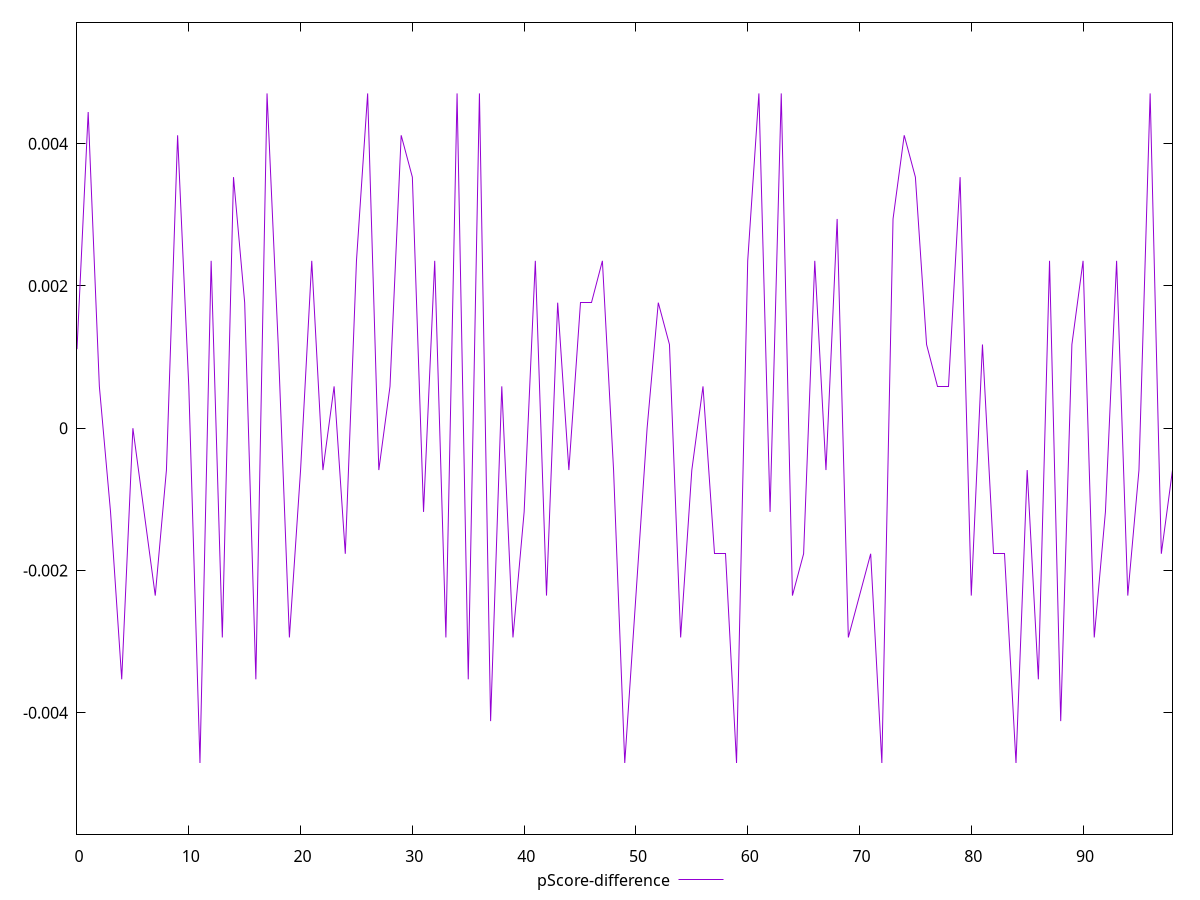 reset

$pScoreDifference <<EOF
0 0.0011111111111110628
1 0.004444444444444473
2 0.0005882352941176672
3 -0.0011764705882352788
4 -0.003529411764705892
5 0
6 -0.0011764705882353343
7 -0.002352941176470613
8 -0.0005882352941176117
9 0.004117647058823559
10 0.0005882352941176672
11 -0.004705882352941171
12 0.0023529411764705577
13 -0.002941176470588225
14 0.003529411764705892
15 0.001764705882352946
16 -0.003529411764705892
17 0.004705882352941171
18 0.0011764705882353343
19 -0.002941176470588225
20 -0.0005882352941176117
21 0.0023529411764705577
22 -0.0005882352941176672
23 0.0005882352941176672
24 -0.001764705882352946
25 0.002352941176470613
26 0.004705882352941171
27 -0.0005882352941176117
28 0.0005882352941176117
29 0.004117647058823504
30 0.0035294117647058365
31 -0.0011764705882352788
32 0.002352941176470613
33 -0.002941176470588225
34 0.004705882352941226
35 -0.0035294117647058365
36 0.004705882352941171
37 -0.004117647058823504
38 0.0005882352941176672
39 -0.002941176470588225
40 -0.0011764705882352788
41 0.0023529411764705577
42 -0.0023529411764705577
43 0.001764705882352946
44 -0.0005882352941176672
45 0.001764705882352946
46 0.001764705882352946
47 0.0023529411764705577
48 -0.0005882352941176117
49 -0.004705882352941171
50 -0.0023529411764705577
51 0
52 0.001764705882352946
53 0.0011764705882352788
54 -0.002941176470588225
55 -0.0005882352941176117
56 0.0005882352941176672
57 -0.0017647058823528905
58 -0.0017647058823528905
59 -0.004705882352941171
60 0.0023529411764705577
61 0.004705882352941171
62 -0.0011764705882353343
63 0.004705882352941171
64 -0.002352941176470613
65 -0.001764705882352946
66 0.0023529411764705577
67 -0.0005882352941176117
68 0.002941176470588225
69 -0.002941176470588225
70 -0.002352941176470613
71 -0.001764705882352946
72 -0.004705882352941171
73 0.0029411764705882804
74 0.004117647058823559
75 0.0035294117647058365
76 0.0011764705882352788
77 0.0005882352941176117
78 0.0005882352941176672
79 0.003529411764705892
80 -0.002352941176470613
81 0.0011764705882352788
82 -0.0017647058823528905
83 -0.001764705882352946
84 -0.004705882352941171
85 -0.0005882352941176117
86 -0.0035294117647058365
87 0.0023529411764705577
88 -0.004117647058823504
89 0.0011764705882352788
90 0.0023529411764705577
91 -0.002941176470588225
92 -0.0011764705882353343
93 0.0023529411764705577
94 -0.002352941176470613
95 -0.0005882352941176117
96 0.004705882352941171
97 -0.001764705882352946
98 -0.0005882352941176672
EOF

set key outside below
set xrange [0:98]
set yrange [-0.005705882352941171:0.005705882352941226]
set trange [-0.005705882352941171:0.005705882352941226]
set terminal svg size 640, 500 enhanced background rgb 'white'
set output "reports/report_00027_2021-02-24T12-40-31.850Z/uses-http2/samples/card/pScore-difference/values.svg"

plot $pScoreDifference title "pScore-difference" with line

reset
